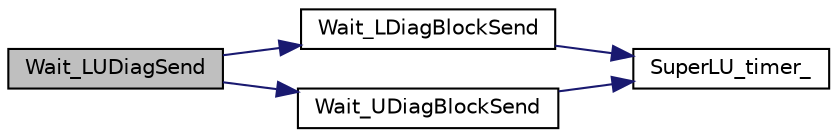 digraph "Wait_LUDiagSend"
{
 // LATEX_PDF_SIZE
  edge [fontname="Helvetica",fontsize="10",labelfontname="Helvetica",labelfontsize="10"];
  node [fontname="Helvetica",fontsize="10",shape=record];
  rankdir="LR";
  Node1 [label="Wait_LUDiagSend",height=0.2,width=0.4,color="black", fillcolor="grey75", style="filled", fontcolor="black",tooltip=" "];
  Node1 -> Node2 [color="midnightblue",fontsize="10",style="solid",fontname="Helvetica"];
  Node2 [label="Wait_LDiagBlockSend",height=0.2,width=0.4,color="black", fillcolor="white", style="filled",URL="$communication__aux_8c.html#a7b494aaa8eda0efcd9b0b7191ab8d23f",tooltip=" "];
  Node2 -> Node3 [color="midnightblue",fontsize="10",style="solid",fontname="Helvetica"];
  Node3 [label="SuperLU_timer_",height=0.2,width=0.4,color="black", fillcolor="white", style="filled",URL="$superlu__timer_8c.html#a0c6777573bbfe81917cd381e0090d355",tooltip=" "];
  Node1 -> Node4 [color="midnightblue",fontsize="10",style="solid",fontname="Helvetica"];
  Node4 [label="Wait_UDiagBlockSend",height=0.2,width=0.4,color="black", fillcolor="white", style="filled",URL="$communication__aux_8c.html#a6446fd907f1c2546bff67f5a0f9da377",tooltip=" "];
  Node4 -> Node3 [color="midnightblue",fontsize="10",style="solid",fontname="Helvetica"];
}
